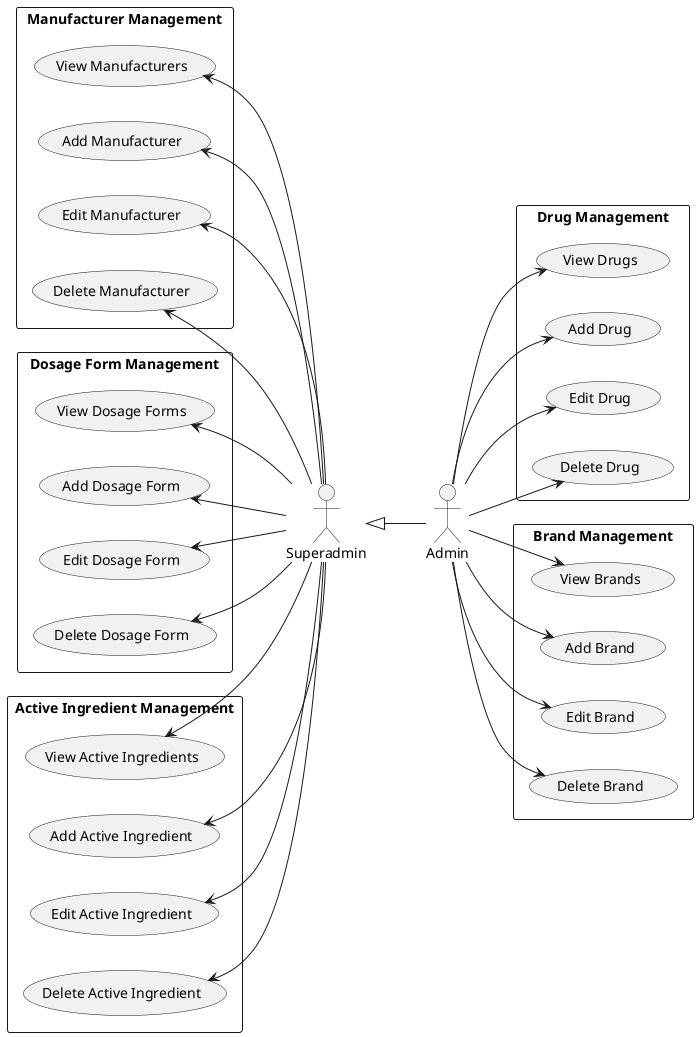 @startuml Drug Management Use Case
left to right direction

actor Admin
actor Superadmin

Superadmin <|-- Admin

rectangle "Drug Management" {
    usecase "View Drugs" as UC1
    usecase "Add Drug" as UC2
    usecase "Edit Drug" as UC3
    usecase "Delete Drug" as UC4
}

rectangle "Brand Management" {
    usecase "View Brands" as UC17
    usecase "Add Brand" as UC18
    usecase "Edit Brand" as UC19
    usecase "Delete Brand" as UC20
}

rectangle "Manufacturer Management" {
    usecase "View Manufacturers" as UC5
    usecase "Add Manufacturer" as UC6
    usecase "Edit Manufacturer" as UC7
    usecase "Delete Manufacturer" as UC8
}

rectangle "Dosage Form Management" {
    usecase "View Dosage Forms" as UC9
    usecase "Add Dosage Form" as UC10
    usecase "Edit Dosage Form" as UC11
    usecase "Delete Dosage Form" as UC12
}

rectangle "Active Ingredient Management" {
    usecase "View Active Ingredients" as UC13
    usecase "Add Active Ingredient" as UC14
    usecase "Edit Active Ingredient" as UC15
    usecase "Delete Active Ingredient" as UC16
}

Admin --> UC1
Admin --> UC2
Admin --> UC3
Admin --> UC4
Admin --> UC17
Admin --> UC18
Admin --> UC19
Admin --> UC20

UC5 <-- Superadmin 
UC6 <-- Superadmin
UC7 <-- Superadmin
UC8 <-- Superadmin
UC9 <-- Superadmin
UC10 <-- Superadmin
UC11 <-- Superadmin
UC12 <-- Superadmin
UC13 <-- Superadmin
UC14 <-- Superadmin
UC15 <-- Superadmin
UC16 <-- Superadmin
@enduml